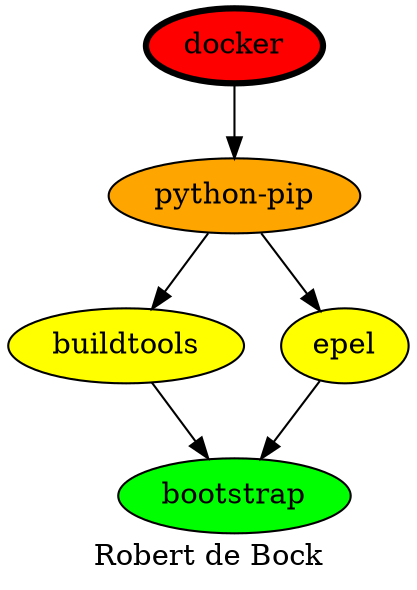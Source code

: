 digraph PhiloDilemma {
  label = "Robert de Bock" ;
  overlap=false
  {
    bootstrap [fillcolor=green style=filled]
    buildtools [fillcolor=yellow style=filled]
    epel [fillcolor=yellow style=filled]
    "python-pip" [fillcolor=orange style=filled]
    docker [fillcolor=red style=filled penwidth=3]
  }
  docker -> "python-pip"
  "python-pip" -> {buildtools epel}
  {buildtools epel} -> bootstrap
}
